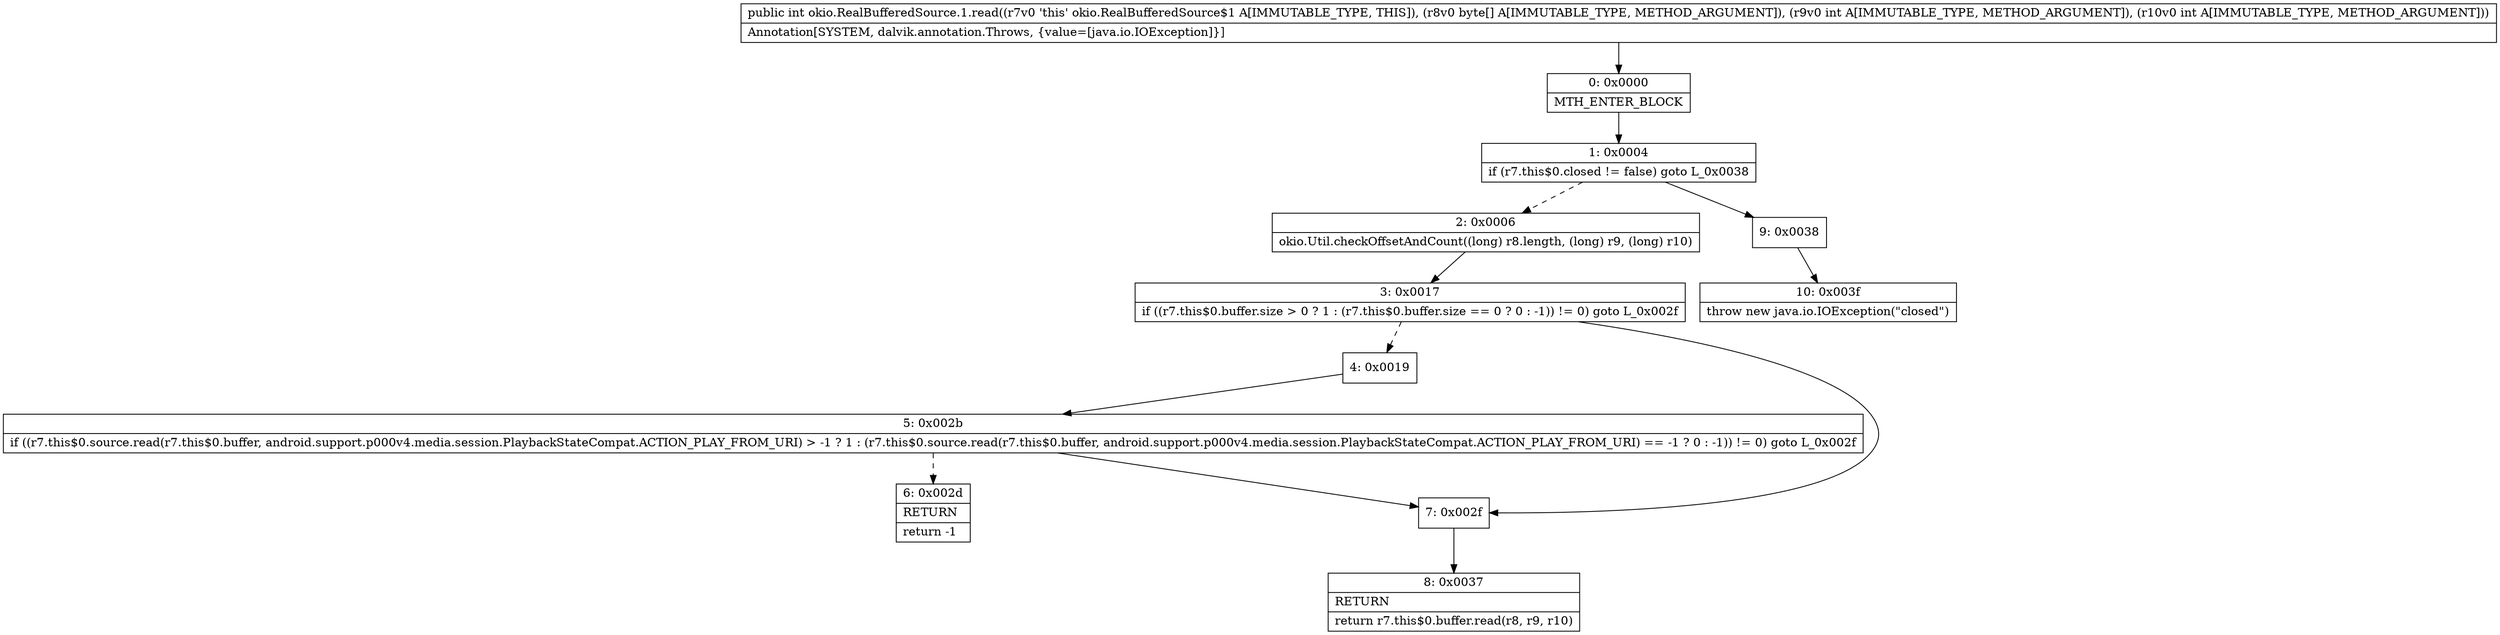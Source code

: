 digraph "CFG forokio.RealBufferedSource.1.read([BII)I" {
Node_0 [shape=record,label="{0\:\ 0x0000|MTH_ENTER_BLOCK\l}"];
Node_1 [shape=record,label="{1\:\ 0x0004|if (r7.this$0.closed != false) goto L_0x0038\l}"];
Node_2 [shape=record,label="{2\:\ 0x0006|okio.Util.checkOffsetAndCount((long) r8.length, (long) r9, (long) r10)\l}"];
Node_3 [shape=record,label="{3\:\ 0x0017|if ((r7.this$0.buffer.size \> 0 ? 1 : (r7.this$0.buffer.size == 0 ? 0 : \-1)) != 0) goto L_0x002f\l}"];
Node_4 [shape=record,label="{4\:\ 0x0019}"];
Node_5 [shape=record,label="{5\:\ 0x002b|if ((r7.this$0.source.read(r7.this$0.buffer, android.support.p000v4.media.session.PlaybackStateCompat.ACTION_PLAY_FROM_URI) \> \-1 ? 1 : (r7.this$0.source.read(r7.this$0.buffer, android.support.p000v4.media.session.PlaybackStateCompat.ACTION_PLAY_FROM_URI) == \-1 ? 0 : \-1)) != 0) goto L_0x002f\l}"];
Node_6 [shape=record,label="{6\:\ 0x002d|RETURN\l|return \-1\l}"];
Node_7 [shape=record,label="{7\:\ 0x002f}"];
Node_8 [shape=record,label="{8\:\ 0x0037|RETURN\l|return r7.this$0.buffer.read(r8, r9, r10)\l}"];
Node_9 [shape=record,label="{9\:\ 0x0038}"];
Node_10 [shape=record,label="{10\:\ 0x003f|throw new java.io.IOException(\"closed\")\l}"];
MethodNode[shape=record,label="{public int okio.RealBufferedSource.1.read((r7v0 'this' okio.RealBufferedSource$1 A[IMMUTABLE_TYPE, THIS]), (r8v0 byte[] A[IMMUTABLE_TYPE, METHOD_ARGUMENT]), (r9v0 int A[IMMUTABLE_TYPE, METHOD_ARGUMENT]), (r10v0 int A[IMMUTABLE_TYPE, METHOD_ARGUMENT]))  | Annotation[SYSTEM, dalvik.annotation.Throws, \{value=[java.io.IOException]\}]\l}"];
MethodNode -> Node_0;
Node_0 -> Node_1;
Node_1 -> Node_2[style=dashed];
Node_1 -> Node_9;
Node_2 -> Node_3;
Node_3 -> Node_4[style=dashed];
Node_3 -> Node_7;
Node_4 -> Node_5;
Node_5 -> Node_6[style=dashed];
Node_5 -> Node_7;
Node_7 -> Node_8;
Node_9 -> Node_10;
}

